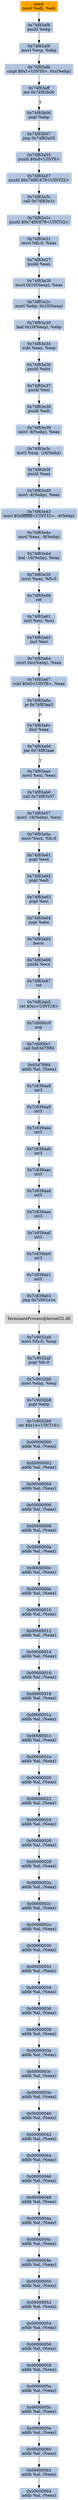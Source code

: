 digraph G {
node[shape=rectangle,style=filled,fillcolor=lightsteelblue,color=lightsteelblue]
bgcolor="transparent"
a0x74f83af6movl_edi_edi[label="start\nmovl %edi, %edi",color="lightgrey",fillcolor="orange"];
a0x74f83af8pushl_ebp[label="0x74f83af8\npushl %ebp"];
a0x74f83af9movl_esp_ebp[label="0x74f83af9\nmovl %esp, %ebp"];
a0x74f83afbcmpl_0x1UINT8_0xcebp_[label="0x74f83afb\ncmpl $0x1<UINT8>, 0xc(%ebp)"];
a0x74f83affjne_0x74f83b06[label="0x74f83aff\njne 0x74f83b06"];
a0x74f83b06popl_ebp[label="0x74f83b06\npopl %ebp"];
a0x74f83b07jmp_0x74f83a55[label="0x74f83b07\njmp 0x74f83a55"];
a0x74f83a55pushl_0x8UINT8[label="0x74f83a55\npushl $0x8<UINT8>"];
a0x74f83a57pushl_0x74f81678UINT32[label="0x74f83a57\npushl $0x74f81678<UINT32>"];
a0x74f83a5ccall_0x74f83e1c[label="0x74f83a5c\ncall 0x74f83e1c"];
a0x74f83e1cpushl_0x74f83f78UINT32[label="0x74f83e1c\npushl $0x74f83f78<UINT32>"];
a0x74f83e21movl_fs_0_eax[label="0x74f83e21\nmovl %fs:0, %eax"];
a0x74f83e27pushl_eax[label="0x74f83e27\npushl %eax"];
a0x74f83e28movl_0x10esp__eax[label="0x74f83e28\nmovl 0x10(%esp), %eax"];
a0x74f83e2cmovl_ebp_0x10esp_[label="0x74f83e2c\nmovl %ebp, 0x10(%esp)"];
a0x74f83e30leal_0x10esp__ebp[label="0x74f83e30\nleal 0x10(%esp), %ebp"];
a0x74f83e34subl_eax_esp[label="0x74f83e34\nsubl %eax, %esp"];
a0x74f83e36pushl_ebx[label="0x74f83e36\npushl %ebx"];
a0x74f83e37pushl_esi[label="0x74f83e37\npushl %esi"];
a0x74f83e38pushl_edi[label="0x74f83e38\npushl %edi"];
a0x74f83e39movl__8ebp__eax[label="0x74f83e39\nmovl -8(%ebp), %eax"];
a0x74f83e3cmovl_esp__24ebp_[label="0x74f83e3c\nmovl %esp, -24(%ebp)"];
a0x74f83e3fpushl_eax[label="0x74f83e3f\npushl %eax"];
a0x74f83e40movl__4ebp__eax[label="0x74f83e40\nmovl -4(%ebp), %eax"];
a0x74f83e43movl_0xffffffffUINT32__4ebp_[label="0x74f83e43\nmovl $0xffffffff<UINT32>, -4(%ebp)"];
a0x74f83e4amovl_eax__8ebp_[label="0x74f83e4a\nmovl %eax, -8(%ebp)"];
a0x74f83e4dleal__16ebp__eax[label="0x74f83e4d\nleal -16(%ebp), %eax"];
a0x74f83e50movl_eax_fs_0[label="0x74f83e50\nmovl %eax, %fs:0"];
a0x74f83e56ret[label="0x74f83e56\nret"];
a0x74f83a61xorl_esi_esi[label="0x74f83a61\nxorl %esi, %esi"];
a0x74f83a63incl_esi[label="0x74f83a63\nincl %esi"];
a0x74f83a64movl_0xcebp__eax[label="0x74f83a64\nmovl 0xc(%ebp), %eax"];
a0x74f83a67subl_0x0UINT8_eax[label="0x74f83a67\nsubl $0x0<UINT8>, %eax"];
a0x74f83a6aje_0x74f83aa3[label="0x74f83a6a\nje 0x74f83aa3"];
a0x74f83a6cdecl_eax[label="0x74f83a6c\ndecl %eax"];
a0x74f83a6djne_0x74f83aae[label="0x74f83a6d\njne 0x74f83aae"];
a0x74f83aaemovl_esi_eax[label="0x74f83aae\nmovl %esi, %eax"];
a0x74f83ab0call_0x74f83e57[label="0x74f83ab0\ncall 0x74f83e57"];
a0x74f83e57movl__16ebp__ecx[label="0x74f83e57\nmovl -16(%ebp), %ecx"];
a0x74f83e5amovl_ecx_fs_0[label="0x74f83e5a\nmovl %ecx, %fs:0"];
a0x74f83e61popl_ecx[label="0x74f83e61\npopl %ecx"];
a0x74f83e62popl_edi[label="0x74f83e62\npopl %edi"];
a0x74f83e63popl_esi[label="0x74f83e63\npopl %esi"];
a0x74f83e64popl_ebx[label="0x74f83e64\npopl %ebx"];
a0x74f83e65leave_[label="0x74f83e65\nleave "];
a0x74f83e66pushl_ecx[label="0x74f83e66\npushl %ecx"];
a0x74f83e67ret[label="0x74f83e67\nret"];
a0x74f83ab5ret_0xcUINT16[label="0x74f83ab5\nret $0xc<UINT16>"];
a0x7c8000c0nop_[label="0x7c8000c0\nnop "];
a0x7c8000c1call_0x63d7f9f4[label="0x7c8000c1\ncall 0x63d7f9f4"];
a0x63d7f9f4addb_al_eax_[label="0x63d7f9f4\naddb %al, (%eax)"];
a0x7c839aa8int3_[label="0x7c839aa8\nint3 "];
a0x7c839aa9int3_[label="0x7c839aa9\nint3 "];
a0x7c839aaaint3_[label="0x7c839aaa\nint3 "];
a0x7c839aabint3_[label="0x7c839aab\nint3 "];
a0x7c839aacint3_[label="0x7c839aac\nint3 "];
a0x7c839aadint3_[label="0x7c839aad\nint3 "];
a0x7c839aaeint3_[label="0x7c839aae\nint3 "];
a0x7c839aafint3_[label="0x7c839aaf\nint3 "];
a0x7c839ab0int3_[label="0x7c839ab0\nint3 "];
a0x7c839ab1int3_[label="0x7c839ab1\nint3 "];
a0x7c839ab2jmp_0x7c801e1a[label="0x7c839ab2\njmp 0x7c801e1a"];
TerminateProcess_kernel32_dll[label="TerminateProcess@kernel32.dll",color="lightgrey",fillcolor="lightgrey"];
a0x7c9032a8movl_fs_0_esp[label="0x7c9032a8\nmovl %fs:0, %esp"];
a0x7c9032afpopl_fs_0[label="0x7c9032af\npopl %fs:0"];
a0x7c9032b6movl_ebp_esp[label="0x7c9032b6\nmovl %ebp, %esp"];
a0x7c9032b8popl_ebp[label="0x7c9032b8\npopl %ebp"];
a0x7c9032b9ret_0x14UINT16[label="0x7c9032b9\nret $0x14<UINT16>"];
a0x00000000addb_al_eax_[label="0x00000000\naddb %al, (%eax)"];
a0x00000002addb_al_eax_[label="0x00000002\naddb %al, (%eax)"];
a0x00000004addb_al_eax_[label="0x00000004\naddb %al, (%eax)"];
a0x00000006addb_al_eax_[label="0x00000006\naddb %al, (%eax)"];
a0x00000008addb_al_eax_[label="0x00000008\naddb %al, (%eax)"];
a0x0000000aaddb_al_eax_[label="0x0000000a\naddb %al, (%eax)"];
a0x0000000caddb_al_eax_[label="0x0000000c\naddb %al, (%eax)"];
a0x0000000eaddb_al_eax_[label="0x0000000e\naddb %al, (%eax)"];
a0x00000010addb_al_eax_[label="0x00000010\naddb %al, (%eax)"];
a0x00000012addb_al_eax_[label="0x00000012\naddb %al, (%eax)"];
a0x00000014addb_al_eax_[label="0x00000014\naddb %al, (%eax)"];
a0x00000016addb_al_eax_[label="0x00000016\naddb %al, (%eax)"];
a0x00000018addb_al_eax_[label="0x00000018\naddb %al, (%eax)"];
a0x0000001aaddb_al_eax_[label="0x0000001a\naddb %al, (%eax)"];
a0x0000001caddb_al_eax_[label="0x0000001c\naddb %al, (%eax)"];
a0x0000001eaddb_al_eax_[label="0x0000001e\naddb %al, (%eax)"];
a0x00000020addb_al_eax_[label="0x00000020\naddb %al, (%eax)"];
a0x00000022addb_al_eax_[label="0x00000022\naddb %al, (%eax)"];
a0x00000024addb_al_eax_[label="0x00000024\naddb %al, (%eax)"];
a0x00000026addb_al_eax_[label="0x00000026\naddb %al, (%eax)"];
a0x00000028addb_al_eax_[label="0x00000028\naddb %al, (%eax)"];
a0x0000002aaddb_al_eax_[label="0x0000002a\naddb %al, (%eax)"];
a0x0000002caddb_al_eax_[label="0x0000002c\naddb %al, (%eax)"];
a0x0000002eaddb_al_eax_[label="0x0000002e\naddb %al, (%eax)"];
a0x00000030addb_al_eax_[label="0x00000030\naddb %al, (%eax)"];
a0x00000032addb_al_eax_[label="0x00000032\naddb %al, (%eax)"];
a0x00000034addb_al_eax_[label="0x00000034\naddb %al, (%eax)"];
a0x00000036addb_al_eax_[label="0x00000036\naddb %al, (%eax)"];
a0x00000038addb_al_eax_[label="0x00000038\naddb %al, (%eax)"];
a0x0000003aaddb_al_eax_[label="0x0000003a\naddb %al, (%eax)"];
a0x0000003caddb_al_eax_[label="0x0000003c\naddb %al, (%eax)"];
a0x0000003eaddb_al_eax_[label="0x0000003e\naddb %al, (%eax)"];
a0x00000040addb_al_eax_[label="0x00000040\naddb %al, (%eax)"];
a0x00000042addb_al_eax_[label="0x00000042\naddb %al, (%eax)"];
a0x00000044addb_al_eax_[label="0x00000044\naddb %al, (%eax)"];
a0x00000046addb_al_eax_[label="0x00000046\naddb %al, (%eax)"];
a0x00000048addb_al_eax_[label="0x00000048\naddb %al, (%eax)"];
a0x0000004aaddb_al_eax_[label="0x0000004a\naddb %al, (%eax)"];
a0x0000004caddb_al_eax_[label="0x0000004c\naddb %al, (%eax)"];
a0x0000004eaddb_al_eax_[label="0x0000004e\naddb %al, (%eax)"];
a0x00000050addb_al_eax_[label="0x00000050\naddb %al, (%eax)"];
a0x00000052addb_al_eax_[label="0x00000052\naddb %al, (%eax)"];
a0x00000054addb_al_eax_[label="0x00000054\naddb %al, (%eax)"];
a0x00000056addb_al_eax_[label="0x00000056\naddb %al, (%eax)"];
a0x00000058addb_al_eax_[label="0x00000058\naddb %al, (%eax)"];
a0x0000005aaddb_al_eax_[label="0x0000005a\naddb %al, (%eax)"];
a0x0000005caddb_al_eax_[label="0x0000005c\naddb %al, (%eax)"];
a0x0000005eaddb_al_eax_[label="0x0000005e\naddb %al, (%eax)"];
a0x00000060addb_al_eax_[label="0x00000060\naddb %al, (%eax)"];
a0x00000062addb_al_eax_[label="0x00000062\naddb %al, (%eax)"];
a0x00000064addb_al_eax_[label="0x00000064\naddb %al, (%eax)"];
a0x74f83af6movl_edi_edi -> a0x74f83af8pushl_ebp [color="#000000"];
a0x74f83af8pushl_ebp -> a0x74f83af9movl_esp_ebp [color="#000000"];
a0x74f83af9movl_esp_ebp -> a0x74f83afbcmpl_0x1UINT8_0xcebp_ [color="#000000"];
a0x74f83afbcmpl_0x1UINT8_0xcebp_ -> a0x74f83affjne_0x74f83b06 [color="#000000"];
a0x74f83affjne_0x74f83b06 -> a0x74f83b06popl_ebp [color="#000000",label="T"];
a0x74f83b06popl_ebp -> a0x74f83b07jmp_0x74f83a55 [color="#000000"];
a0x74f83b07jmp_0x74f83a55 -> a0x74f83a55pushl_0x8UINT8 [color="#000000"];
a0x74f83a55pushl_0x8UINT8 -> a0x74f83a57pushl_0x74f81678UINT32 [color="#000000"];
a0x74f83a57pushl_0x74f81678UINT32 -> a0x74f83a5ccall_0x74f83e1c [color="#000000"];
a0x74f83a5ccall_0x74f83e1c -> a0x74f83e1cpushl_0x74f83f78UINT32 [color="#000000"];
a0x74f83e1cpushl_0x74f83f78UINT32 -> a0x74f83e21movl_fs_0_eax [color="#000000"];
a0x74f83e21movl_fs_0_eax -> a0x74f83e27pushl_eax [color="#000000"];
a0x74f83e27pushl_eax -> a0x74f83e28movl_0x10esp__eax [color="#000000"];
a0x74f83e28movl_0x10esp__eax -> a0x74f83e2cmovl_ebp_0x10esp_ [color="#000000"];
a0x74f83e2cmovl_ebp_0x10esp_ -> a0x74f83e30leal_0x10esp__ebp [color="#000000"];
a0x74f83e30leal_0x10esp__ebp -> a0x74f83e34subl_eax_esp [color="#000000"];
a0x74f83e34subl_eax_esp -> a0x74f83e36pushl_ebx [color="#000000"];
a0x74f83e36pushl_ebx -> a0x74f83e37pushl_esi [color="#000000"];
a0x74f83e37pushl_esi -> a0x74f83e38pushl_edi [color="#000000"];
a0x74f83e38pushl_edi -> a0x74f83e39movl__8ebp__eax [color="#000000"];
a0x74f83e39movl__8ebp__eax -> a0x74f83e3cmovl_esp__24ebp_ [color="#000000"];
a0x74f83e3cmovl_esp__24ebp_ -> a0x74f83e3fpushl_eax [color="#000000"];
a0x74f83e3fpushl_eax -> a0x74f83e40movl__4ebp__eax [color="#000000"];
a0x74f83e40movl__4ebp__eax -> a0x74f83e43movl_0xffffffffUINT32__4ebp_ [color="#000000"];
a0x74f83e43movl_0xffffffffUINT32__4ebp_ -> a0x74f83e4amovl_eax__8ebp_ [color="#000000"];
a0x74f83e4amovl_eax__8ebp_ -> a0x74f83e4dleal__16ebp__eax [color="#000000"];
a0x74f83e4dleal__16ebp__eax -> a0x74f83e50movl_eax_fs_0 [color="#000000"];
a0x74f83e50movl_eax_fs_0 -> a0x74f83e56ret [color="#000000"];
a0x74f83e56ret -> a0x74f83a61xorl_esi_esi [color="#000000"];
a0x74f83a61xorl_esi_esi -> a0x74f83a63incl_esi [color="#000000"];
a0x74f83a63incl_esi -> a0x74f83a64movl_0xcebp__eax [color="#000000"];
a0x74f83a64movl_0xcebp__eax -> a0x74f83a67subl_0x0UINT8_eax [color="#000000"];
a0x74f83a67subl_0x0UINT8_eax -> a0x74f83a6aje_0x74f83aa3 [color="#000000"];
a0x74f83a6aje_0x74f83aa3 -> a0x74f83a6cdecl_eax [color="#000000",label="F"];
a0x74f83a6cdecl_eax -> a0x74f83a6djne_0x74f83aae [color="#000000"];
a0x74f83a6djne_0x74f83aae -> a0x74f83aaemovl_esi_eax [color="#000000",label="T"];
a0x74f83aaemovl_esi_eax -> a0x74f83ab0call_0x74f83e57 [color="#000000"];
a0x74f83ab0call_0x74f83e57 -> a0x74f83e57movl__16ebp__ecx [color="#000000"];
a0x74f83e57movl__16ebp__ecx -> a0x74f83e5amovl_ecx_fs_0 [color="#000000"];
a0x74f83e5amovl_ecx_fs_0 -> a0x74f83e61popl_ecx [color="#000000"];
a0x74f83e61popl_ecx -> a0x74f83e62popl_edi [color="#000000"];
a0x74f83e62popl_edi -> a0x74f83e63popl_esi [color="#000000"];
a0x74f83e63popl_esi -> a0x74f83e64popl_ebx [color="#000000"];
a0x74f83e64popl_ebx -> a0x74f83e65leave_ [color="#000000"];
a0x74f83e65leave_ -> a0x74f83e66pushl_ecx [color="#000000"];
a0x74f83e66pushl_ecx -> a0x74f83e67ret [color="#000000"];
a0x74f83e67ret -> a0x74f83ab5ret_0xcUINT16 [color="#000000"];
a0x74f83ab5ret_0xcUINT16 -> a0x7c8000c0nop_ [color="#000000"];
a0x7c8000c0nop_ -> a0x7c8000c1call_0x63d7f9f4 [color="#000000"];
a0x7c8000c1call_0x63d7f9f4 -> a0x63d7f9f4addb_al_eax_ [color="#000000"];
a0x63d7f9f4addb_al_eax_ -> a0x7c839aa8int3_ [color="#000000"];
a0x7c839aa8int3_ -> a0x7c839aa9int3_ [color="#000000"];
a0x7c839aa9int3_ -> a0x7c839aaaint3_ [color="#000000"];
a0x7c839aaaint3_ -> a0x7c839aabint3_ [color="#000000"];
a0x7c839aabint3_ -> a0x7c839aacint3_ [color="#000000"];
a0x7c839aacint3_ -> a0x7c839aadint3_ [color="#000000"];
a0x7c839aadint3_ -> a0x7c839aaeint3_ [color="#000000"];
a0x7c839aaeint3_ -> a0x7c839aafint3_ [color="#000000"];
a0x7c839aafint3_ -> a0x7c839ab0int3_ [color="#000000"];
a0x7c839ab0int3_ -> a0x7c839ab1int3_ [color="#000000"];
a0x7c839ab1int3_ -> a0x7c839ab2jmp_0x7c801e1a [color="#000000"];
a0x7c839ab2jmp_0x7c801e1a -> TerminateProcess_kernel32_dll [color="#000000"];
TerminateProcess_kernel32_dll -> a0x7c9032a8movl_fs_0_esp [color="#000000"];
a0x7c9032a8movl_fs_0_esp -> a0x7c9032afpopl_fs_0 [color="#000000"];
a0x7c9032afpopl_fs_0 -> a0x7c9032b6movl_ebp_esp [color="#000000"];
a0x7c9032b6movl_ebp_esp -> a0x7c9032b8popl_ebp [color="#000000"];
a0x7c9032b8popl_ebp -> a0x7c9032b9ret_0x14UINT16 [color="#000000"];
a0x7c9032b9ret_0x14UINT16 -> a0x00000000addb_al_eax_ [color="#000000"];
a0x00000000addb_al_eax_ -> a0x00000002addb_al_eax_ [color="#000000"];
a0x00000002addb_al_eax_ -> a0x00000004addb_al_eax_ [color="#000000"];
a0x00000004addb_al_eax_ -> a0x00000006addb_al_eax_ [color="#000000"];
a0x00000006addb_al_eax_ -> a0x00000008addb_al_eax_ [color="#000000"];
a0x00000008addb_al_eax_ -> a0x0000000aaddb_al_eax_ [color="#000000"];
a0x0000000aaddb_al_eax_ -> a0x0000000caddb_al_eax_ [color="#000000"];
a0x0000000caddb_al_eax_ -> a0x0000000eaddb_al_eax_ [color="#000000"];
a0x0000000eaddb_al_eax_ -> a0x00000010addb_al_eax_ [color="#000000"];
a0x00000010addb_al_eax_ -> a0x00000012addb_al_eax_ [color="#000000"];
a0x00000012addb_al_eax_ -> a0x00000014addb_al_eax_ [color="#000000"];
a0x00000014addb_al_eax_ -> a0x00000016addb_al_eax_ [color="#000000"];
a0x00000016addb_al_eax_ -> a0x00000018addb_al_eax_ [color="#000000"];
a0x00000018addb_al_eax_ -> a0x0000001aaddb_al_eax_ [color="#000000"];
a0x0000001aaddb_al_eax_ -> a0x0000001caddb_al_eax_ [color="#000000"];
a0x0000001caddb_al_eax_ -> a0x0000001eaddb_al_eax_ [color="#000000"];
a0x0000001eaddb_al_eax_ -> a0x00000020addb_al_eax_ [color="#000000"];
a0x00000020addb_al_eax_ -> a0x00000022addb_al_eax_ [color="#000000"];
a0x00000022addb_al_eax_ -> a0x00000024addb_al_eax_ [color="#000000"];
a0x00000024addb_al_eax_ -> a0x00000026addb_al_eax_ [color="#000000"];
a0x00000026addb_al_eax_ -> a0x00000028addb_al_eax_ [color="#000000"];
a0x00000028addb_al_eax_ -> a0x0000002aaddb_al_eax_ [color="#000000"];
a0x0000002aaddb_al_eax_ -> a0x0000002caddb_al_eax_ [color="#000000"];
a0x0000002caddb_al_eax_ -> a0x0000002eaddb_al_eax_ [color="#000000"];
a0x0000002eaddb_al_eax_ -> a0x00000030addb_al_eax_ [color="#000000"];
a0x00000030addb_al_eax_ -> a0x00000032addb_al_eax_ [color="#000000"];
a0x00000032addb_al_eax_ -> a0x00000034addb_al_eax_ [color="#000000"];
a0x00000034addb_al_eax_ -> a0x00000036addb_al_eax_ [color="#000000"];
a0x00000036addb_al_eax_ -> a0x00000038addb_al_eax_ [color="#000000"];
a0x00000038addb_al_eax_ -> a0x0000003aaddb_al_eax_ [color="#000000"];
a0x0000003aaddb_al_eax_ -> a0x0000003caddb_al_eax_ [color="#000000"];
a0x0000003caddb_al_eax_ -> a0x0000003eaddb_al_eax_ [color="#000000"];
a0x0000003eaddb_al_eax_ -> a0x00000040addb_al_eax_ [color="#000000"];
a0x00000040addb_al_eax_ -> a0x00000042addb_al_eax_ [color="#000000"];
a0x00000042addb_al_eax_ -> a0x00000044addb_al_eax_ [color="#000000"];
a0x00000044addb_al_eax_ -> a0x00000046addb_al_eax_ [color="#000000"];
a0x00000046addb_al_eax_ -> a0x00000048addb_al_eax_ [color="#000000"];
a0x00000048addb_al_eax_ -> a0x0000004aaddb_al_eax_ [color="#000000"];
a0x0000004aaddb_al_eax_ -> a0x0000004caddb_al_eax_ [color="#000000"];
a0x0000004caddb_al_eax_ -> a0x0000004eaddb_al_eax_ [color="#000000"];
a0x0000004eaddb_al_eax_ -> a0x00000050addb_al_eax_ [color="#000000"];
a0x00000050addb_al_eax_ -> a0x00000052addb_al_eax_ [color="#000000"];
a0x00000052addb_al_eax_ -> a0x00000054addb_al_eax_ [color="#000000"];
a0x00000054addb_al_eax_ -> a0x00000056addb_al_eax_ [color="#000000"];
a0x00000056addb_al_eax_ -> a0x00000058addb_al_eax_ [color="#000000"];
a0x00000058addb_al_eax_ -> a0x0000005aaddb_al_eax_ [color="#000000"];
a0x0000005aaddb_al_eax_ -> a0x0000005caddb_al_eax_ [color="#000000"];
a0x0000005caddb_al_eax_ -> a0x0000005eaddb_al_eax_ [color="#000000"];
a0x0000005eaddb_al_eax_ -> a0x00000060addb_al_eax_ [color="#000000"];
a0x00000060addb_al_eax_ -> a0x00000062addb_al_eax_ [color="#000000"];
a0x00000062addb_al_eax_ -> a0x00000064addb_al_eax_ [color="#000000"];
}
